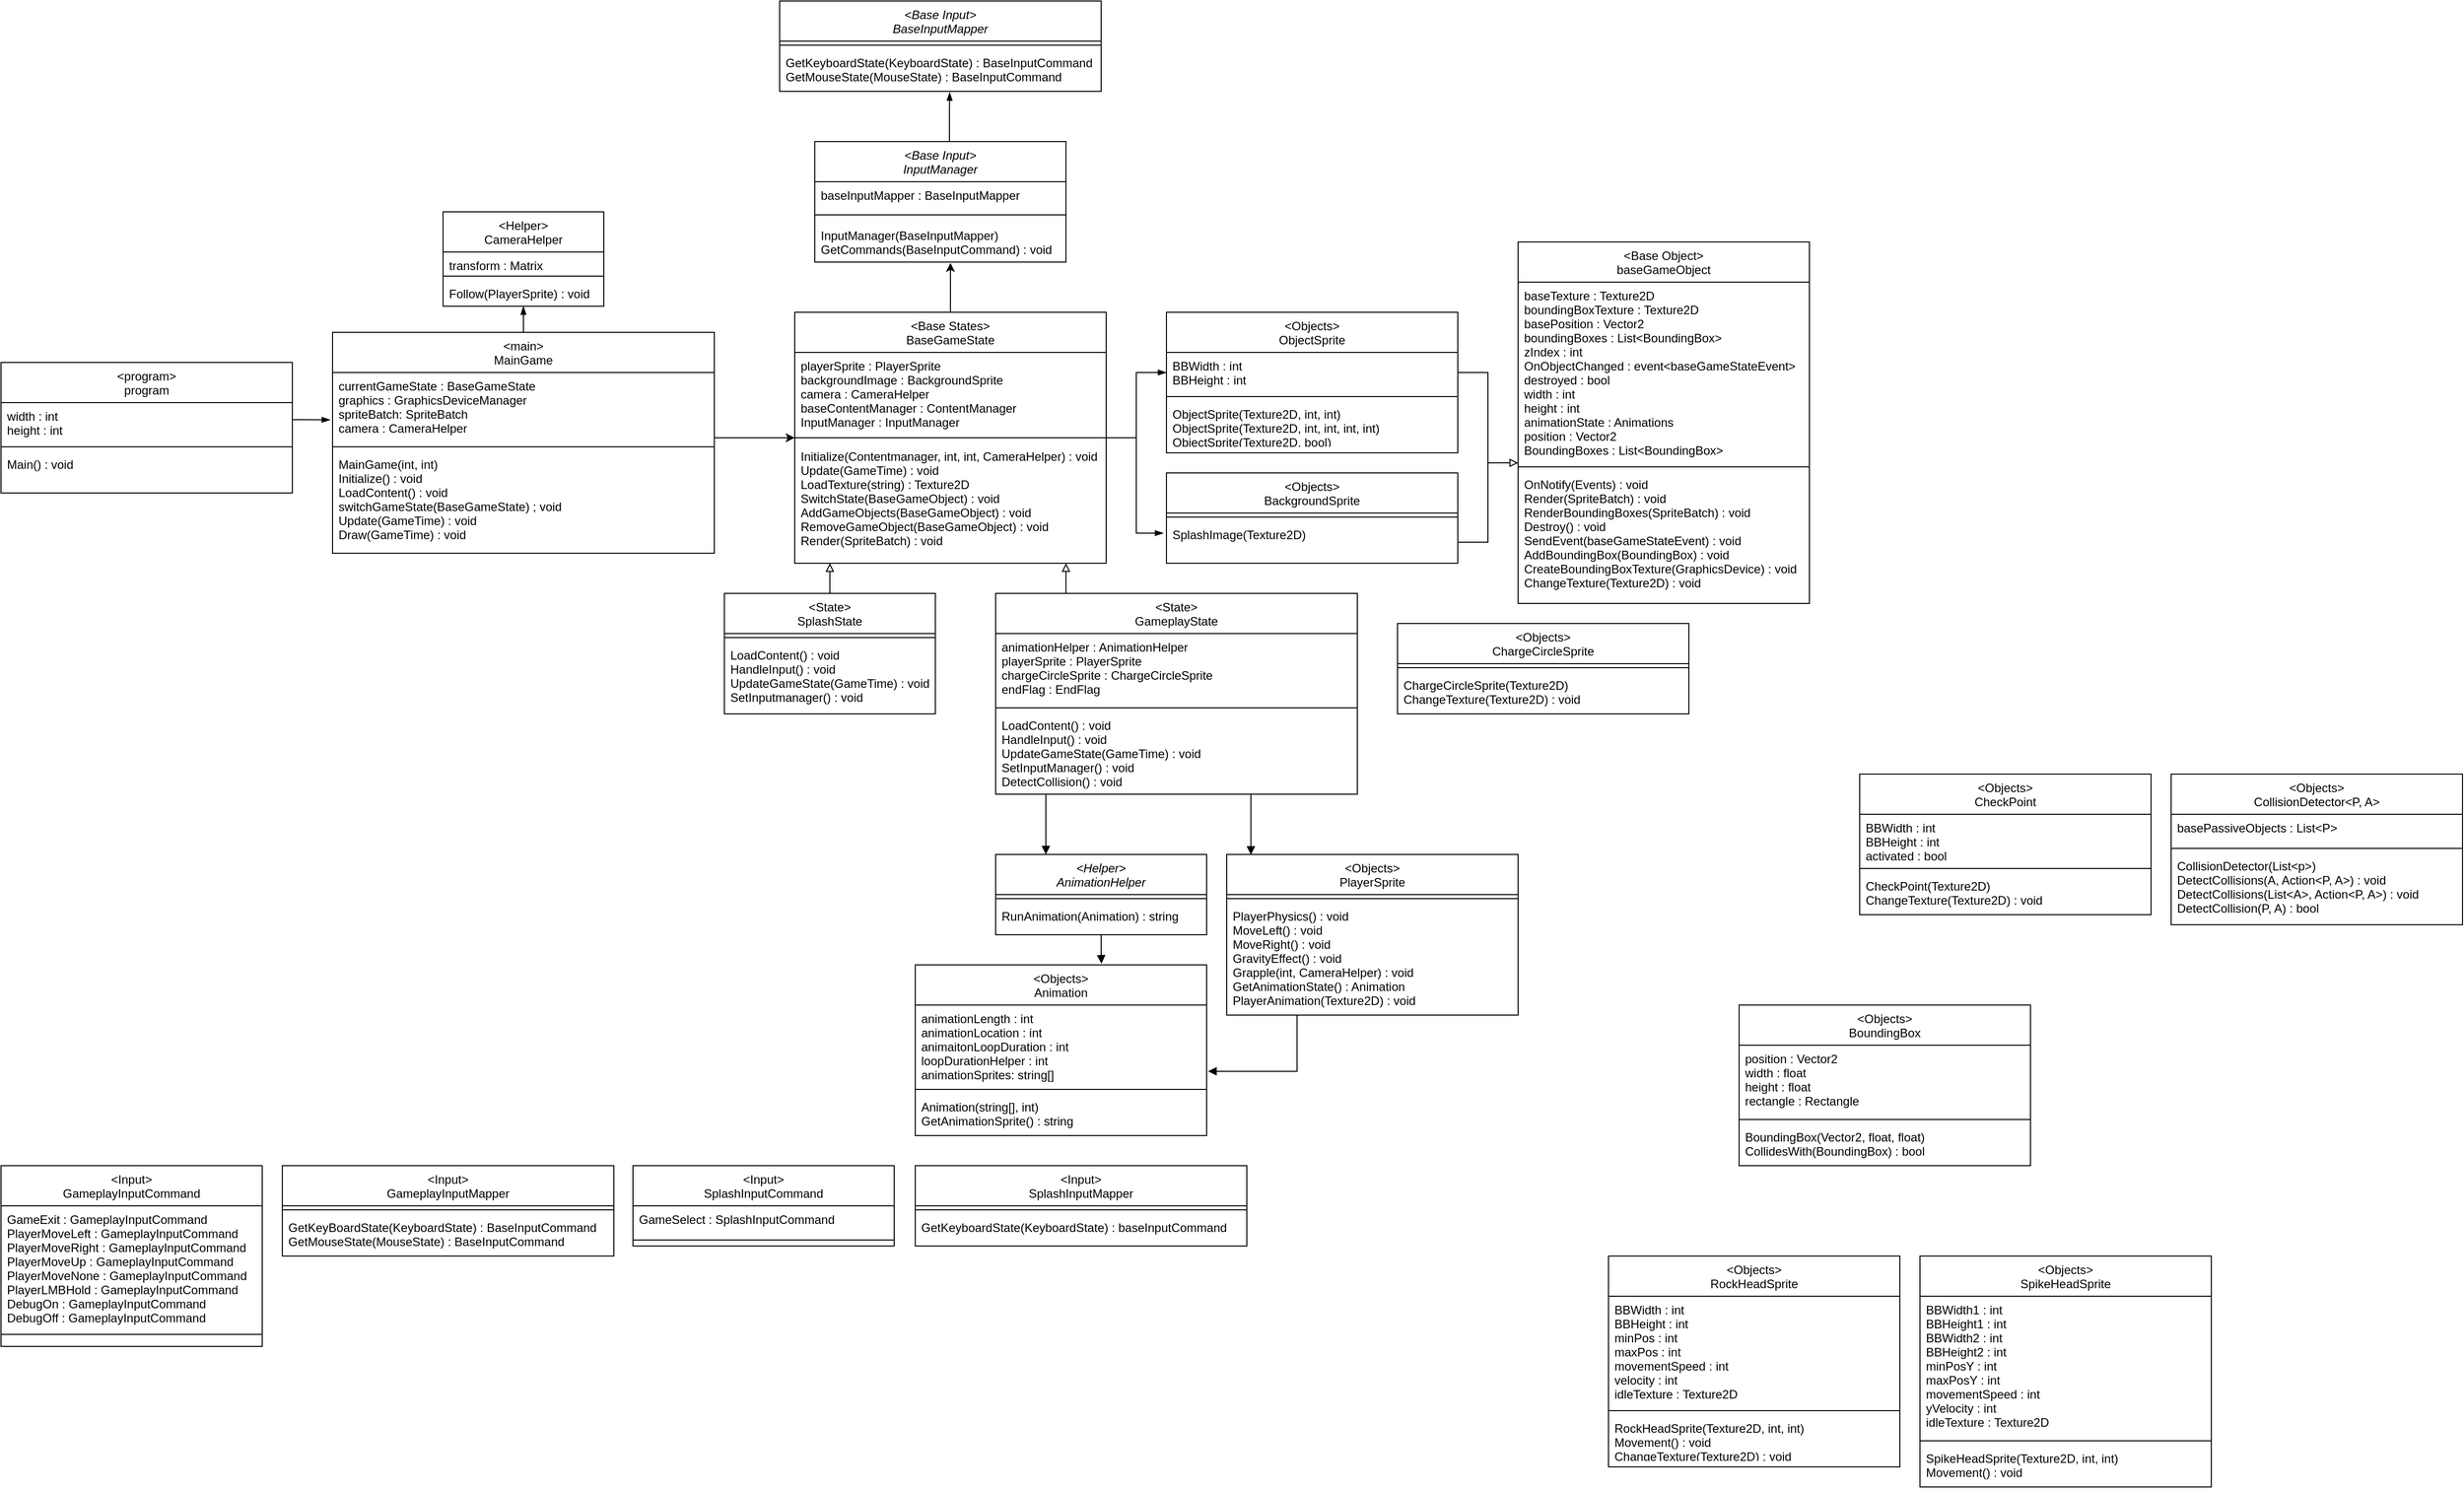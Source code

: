 <mxfile version="14.5.1" type="device"><diagram id="C5RBs43oDa-KdzZeNtuy" name="Page-1"><mxGraphModel dx="677" dy="-806" grid="1" gridSize="10" guides="1" tooltips="1" connect="1" arrows="1" fold="1" page="1" pageScale="1" pageWidth="827" pageHeight="1169" math="0" shadow="0"><root><mxCell id="WIyWlLk6GJQsqaUBKTNV-0"/><mxCell id="WIyWlLk6GJQsqaUBKTNV-1" parent="WIyWlLk6GJQsqaUBKTNV-0"/><mxCell id="JgS4FXHaEcFhiL_z27jt-14" style="edgeStyle=orthogonalEdgeStyle;rounded=0;orthogonalLoop=1;jettySize=auto;html=1;entryX=0.639;entryY=-0.007;entryDx=0;entryDy=0;entryPerimeter=0;endArrow=block;endFill=1;" edge="1" parent="WIyWlLk6GJQsqaUBKTNV-1" source="zkfFHV4jXpPFQw0GAbJ--0" target="UKJyOUW8SB3QgtQddZ1m-62"><mxGeometry relative="1" as="geometry"/></mxCell><mxCell id="zkfFHV4jXpPFQw0GAbJ--0" value="&lt;Helper&gt;&#10;AnimationHelper" style="swimlane;fontStyle=2;align=center;verticalAlign=top;childLayout=stackLayout;horizontal=1;startSize=40;horizontalStack=0;resizeParent=1;resizeLast=0;collapsible=1;marginBottom=0;rounded=0;shadow=0;strokeWidth=1;" parent="WIyWlLk6GJQsqaUBKTNV-1" vertex="1"><mxGeometry x="1060" y="3020" width="210" height="80" as="geometry"><mxRectangle x="230" y="140" width="160" height="26" as="alternateBounds"/></mxGeometry></mxCell><mxCell id="zkfFHV4jXpPFQw0GAbJ--4" value="" style="line;html=1;strokeWidth=1;align=left;verticalAlign=middle;spacingTop=-1;spacingLeft=3;spacingRight=3;rotatable=0;labelPosition=right;points=[];portConstraint=eastwest;" parent="zkfFHV4jXpPFQw0GAbJ--0" vertex="1"><mxGeometry y="40" width="210" height="8" as="geometry"/></mxCell><mxCell id="zkfFHV4jXpPFQw0GAbJ--5" value="RunAnimation(Animation) : string" style="text;align=left;verticalAlign=top;spacingLeft=4;spacingRight=4;overflow=hidden;rotatable=0;points=[[0,0.5],[1,0.5]];portConstraint=eastwest;" parent="zkfFHV4jXpPFQw0GAbJ--0" vertex="1"><mxGeometry y="48" width="210" height="26" as="geometry"/></mxCell><mxCell id="zkfFHV4jXpPFQw0GAbJ--17" value="&lt;Helper&gt;&#10;CameraHelper" style="swimlane;fontStyle=0;align=center;verticalAlign=top;childLayout=stackLayout;horizontal=1;startSize=40;horizontalStack=0;resizeParent=1;resizeLast=0;collapsible=1;marginBottom=0;rounded=0;shadow=0;strokeWidth=1;" parent="WIyWlLk6GJQsqaUBKTNV-1" vertex="1"><mxGeometry x="510" y="2380" width="160" height="94" as="geometry"><mxRectangle x="550" y="140" width="160" height="26" as="alternateBounds"/></mxGeometry></mxCell><mxCell id="zkfFHV4jXpPFQw0GAbJ--18" value="transform : Matrix" style="text;align=left;verticalAlign=top;spacingLeft=4;spacingRight=4;overflow=hidden;rotatable=0;points=[[0,0.5],[1,0.5]];portConstraint=eastwest;" parent="zkfFHV4jXpPFQw0GAbJ--17" vertex="1"><mxGeometry y="40" width="160" height="20" as="geometry"/></mxCell><mxCell id="zkfFHV4jXpPFQw0GAbJ--23" value="" style="line;html=1;strokeWidth=1;align=left;verticalAlign=middle;spacingTop=-1;spacingLeft=3;spacingRight=3;rotatable=0;labelPosition=right;points=[];portConstraint=eastwest;" parent="zkfFHV4jXpPFQw0GAbJ--17" vertex="1"><mxGeometry y="60" width="160" height="8" as="geometry"/></mxCell><mxCell id="zkfFHV4jXpPFQw0GAbJ--24" value="Follow(PlayerSprite) : void" style="text;align=left;verticalAlign=top;spacingLeft=4;spacingRight=4;overflow=hidden;rotatable=0;points=[[0,0.5],[1,0.5]];portConstraint=eastwest;" parent="zkfFHV4jXpPFQw0GAbJ--17" vertex="1"><mxGeometry y="68" width="160" height="26" as="geometry"/></mxCell><mxCell id="UKJyOUW8SB3QgtQddZ1m-17" value="&lt;Base Input&gt;&#10;BaseInputMapper" style="swimlane;fontStyle=2;align=center;verticalAlign=top;childLayout=stackLayout;horizontal=1;startSize=40;horizontalStack=0;resizeParent=1;resizeLast=0;collapsible=1;marginBottom=0;rounded=0;shadow=0;strokeWidth=1;" parent="WIyWlLk6GJQsqaUBKTNV-1" vertex="1"><mxGeometry x="845" y="2170" width="320" height="90" as="geometry"><mxRectangle x="230" y="140" width="160" height="26" as="alternateBounds"/></mxGeometry></mxCell><mxCell id="UKJyOUW8SB3QgtQddZ1m-18" value="" style="line;html=1;strokeWidth=1;align=left;verticalAlign=middle;spacingTop=-1;spacingLeft=3;spacingRight=3;rotatable=0;labelPosition=right;points=[];portConstraint=eastwest;" parent="UKJyOUW8SB3QgtQddZ1m-17" vertex="1"><mxGeometry y="40" width="320" height="8" as="geometry"/></mxCell><mxCell id="UKJyOUW8SB3QgtQddZ1m-19" value="GetKeyboardState(KeyboardState) : BaseInputCommand&#10;GetMouseState(MouseState) : BaseInputCommand" style="text;align=left;verticalAlign=top;spacingLeft=4;spacingRight=4;overflow=hidden;rotatable=0;points=[[0,0.5],[1,0.5]];portConstraint=eastwest;" parent="UKJyOUW8SB3QgtQddZ1m-17" vertex="1"><mxGeometry y="48" width="320" height="42" as="geometry"/></mxCell><mxCell id="UKJyOUW8SB3QgtQddZ1m-136" style="edgeStyle=orthogonalEdgeStyle;rounded=0;orthogonalLoop=1;jettySize=auto;html=1;entryX=0.529;entryY=1.02;entryDx=0;entryDy=0;entryPerimeter=0;endArrow=blockThin;endFill=1;" parent="WIyWlLk6GJQsqaUBKTNV-1" source="UKJyOUW8SB3QgtQddZ1m-20" target="UKJyOUW8SB3QgtQddZ1m-19" edge="1"><mxGeometry relative="1" as="geometry"><Array as="points"><mxPoint x="1014" y="2280"/><mxPoint x="1014" y="2280"/></Array></mxGeometry></mxCell><mxCell id="UKJyOUW8SB3QgtQddZ1m-20" value="&lt;Base Input&gt;&#10;InputManager" style="swimlane;fontStyle=2;align=center;verticalAlign=top;childLayout=stackLayout;horizontal=1;startSize=40;horizontalStack=0;resizeParent=1;resizeLast=0;collapsible=1;marginBottom=0;rounded=0;shadow=0;strokeWidth=1;" parent="WIyWlLk6GJQsqaUBKTNV-1" vertex="1"><mxGeometry x="880" y="2310" width="250" height="120" as="geometry"><mxRectangle x="230" y="140" width="160" height="26" as="alternateBounds"/></mxGeometry></mxCell><mxCell id="UKJyOUW8SB3QgtQddZ1m-23" value="baseInputMapper : BaseInputMapper" style="text;align=left;verticalAlign=top;spacingLeft=4;spacingRight=4;overflow=hidden;rotatable=0;points=[[0,0.5],[1,0.5]];portConstraint=eastwest;" parent="UKJyOUW8SB3QgtQddZ1m-20" vertex="1"><mxGeometry y="40" width="250" height="26" as="geometry"/></mxCell><mxCell id="UKJyOUW8SB3QgtQddZ1m-21" value="" style="line;html=1;strokeWidth=1;align=left;verticalAlign=middle;spacingTop=-1;spacingLeft=3;spacingRight=3;rotatable=0;labelPosition=right;points=[];portConstraint=eastwest;" parent="UKJyOUW8SB3QgtQddZ1m-20" vertex="1"><mxGeometry y="66" width="250" height="14" as="geometry"/></mxCell><mxCell id="UKJyOUW8SB3QgtQddZ1m-22" value="InputManager(BaseInputMapper)&#10;GetCommands(BaseInputCommand) : void" style="text;align=left;verticalAlign=top;spacingLeft=4;spacingRight=4;overflow=hidden;rotatable=0;points=[[0,0.5],[1,0.5]];portConstraint=eastwest;" parent="UKJyOUW8SB3QgtQddZ1m-20" vertex="1"><mxGeometry y="80" width="250" height="40" as="geometry"/></mxCell><mxCell id="UKJyOUW8SB3QgtQddZ1m-25" value="&lt;Input&gt;&#10;GameplayInputCommand" style="swimlane;fontStyle=0;align=center;verticalAlign=top;childLayout=stackLayout;horizontal=1;startSize=40;horizontalStack=0;resizeParent=1;resizeLast=0;collapsible=1;marginBottom=0;rounded=0;shadow=0;strokeWidth=1;" parent="WIyWlLk6GJQsqaUBKTNV-1" vertex="1"><mxGeometry x="70" y="3330" width="260" height="180" as="geometry"><mxRectangle x="550" y="140" width="160" height="26" as="alternateBounds"/></mxGeometry></mxCell><mxCell id="UKJyOUW8SB3QgtQddZ1m-26" value="GameExit : GameplayInputCommand&#10;PlayerMoveLeft : GameplayInputCommand&#10;PlayerMoveRight : GameplayInputCommand&#10;PlayerMoveUp : GameplayInputCommand&#10;PlayerMoveNone : GameplayInputCommand&#10;PlayerLMBHold : GameplayInputCommand&#10;DebugOn : GameplayInputCommand&#10;DebugOff : GameplayInputCommand" style="text;align=left;verticalAlign=top;spacingLeft=4;spacingRight=4;overflow=hidden;rotatable=0;points=[[0,0.5],[1,0.5]];portConstraint=eastwest;" parent="UKJyOUW8SB3QgtQddZ1m-25" vertex="1"><mxGeometry y="40" width="260" height="124" as="geometry"/></mxCell><mxCell id="UKJyOUW8SB3QgtQddZ1m-27" value="" style="line;html=1;strokeWidth=1;align=left;verticalAlign=middle;spacingTop=-1;spacingLeft=3;spacingRight=3;rotatable=0;labelPosition=right;points=[];portConstraint=eastwest;" parent="UKJyOUW8SB3QgtQddZ1m-25" vertex="1"><mxGeometry y="164" width="260" height="8" as="geometry"/></mxCell><mxCell id="UKJyOUW8SB3QgtQddZ1m-29" value="&lt;Input&gt;&#10;GameplayInputMapper" style="swimlane;fontStyle=0;align=center;verticalAlign=top;childLayout=stackLayout;horizontal=1;startSize=40;horizontalStack=0;resizeParent=1;resizeLast=0;collapsible=1;marginBottom=0;rounded=0;shadow=0;strokeWidth=1;" parent="WIyWlLk6GJQsqaUBKTNV-1" vertex="1"><mxGeometry x="350" y="3330" width="330" height="90" as="geometry"><mxRectangle x="550" y="140" width="160" height="26" as="alternateBounds"/></mxGeometry></mxCell><mxCell id="UKJyOUW8SB3QgtQddZ1m-31" value="" style="line;html=1;strokeWidth=1;align=left;verticalAlign=middle;spacingTop=-1;spacingLeft=3;spacingRight=3;rotatable=0;labelPosition=right;points=[];portConstraint=eastwest;" parent="UKJyOUW8SB3QgtQddZ1m-29" vertex="1"><mxGeometry y="40" width="330" height="8" as="geometry"/></mxCell><mxCell id="UKJyOUW8SB3QgtQddZ1m-32" value="GetKeyBoardState(KeyboardState) : BaseInputCommand&#10;GetMouseState(MouseState) : BaseInputCommand" style="text;align=left;verticalAlign=top;spacingLeft=4;spacingRight=4;overflow=hidden;rotatable=0;points=[[0,0.5],[1,0.5]];portConstraint=eastwest;" parent="UKJyOUW8SB3QgtQddZ1m-29" vertex="1"><mxGeometry y="48" width="330" height="42" as="geometry"/></mxCell><mxCell id="UKJyOUW8SB3QgtQddZ1m-37" value="&lt;Input&gt;&#10;SplashInputCommand" style="swimlane;fontStyle=0;align=center;verticalAlign=top;childLayout=stackLayout;horizontal=1;startSize=40;horizontalStack=0;resizeParent=1;resizeLast=0;collapsible=1;marginBottom=0;rounded=0;shadow=0;strokeWidth=1;" parent="WIyWlLk6GJQsqaUBKTNV-1" vertex="1"><mxGeometry x="699" y="3330" width="260" height="80" as="geometry"><mxRectangle x="550" y="140" width="160" height="26" as="alternateBounds"/></mxGeometry></mxCell><mxCell id="UKJyOUW8SB3QgtQddZ1m-38" value="GameSelect : SplashInputCommand" style="text;align=left;verticalAlign=top;spacingLeft=4;spacingRight=4;overflow=hidden;rotatable=0;points=[[0,0.5],[1,0.5]];portConstraint=eastwest;" parent="UKJyOUW8SB3QgtQddZ1m-37" vertex="1"><mxGeometry y="40" width="260" height="30" as="geometry"/></mxCell><mxCell id="UKJyOUW8SB3QgtQddZ1m-39" value="" style="line;html=1;strokeWidth=1;align=left;verticalAlign=middle;spacingTop=-1;spacingLeft=3;spacingRight=3;rotatable=0;labelPosition=right;points=[];portConstraint=eastwest;" parent="UKJyOUW8SB3QgtQddZ1m-37" vertex="1"><mxGeometry y="70" width="260" height="8" as="geometry"/></mxCell><mxCell id="UKJyOUW8SB3QgtQddZ1m-40" value="&lt;Input&gt;&#10;SplashInputMapper" style="swimlane;fontStyle=0;align=center;verticalAlign=top;childLayout=stackLayout;horizontal=1;startSize=40;horizontalStack=0;resizeParent=1;resizeLast=0;collapsible=1;marginBottom=0;rounded=0;shadow=0;strokeWidth=1;" parent="WIyWlLk6GJQsqaUBKTNV-1" vertex="1"><mxGeometry x="980" y="3330" width="330" height="80" as="geometry"><mxRectangle x="550" y="140" width="160" height="26" as="alternateBounds"/></mxGeometry></mxCell><mxCell id="UKJyOUW8SB3QgtQddZ1m-41" value="" style="line;html=1;strokeWidth=1;align=left;verticalAlign=middle;spacingTop=-1;spacingLeft=3;spacingRight=3;rotatable=0;labelPosition=right;points=[];portConstraint=eastwest;" parent="UKJyOUW8SB3QgtQddZ1m-40" vertex="1"><mxGeometry y="40" width="330" height="8" as="geometry"/></mxCell><mxCell id="UKJyOUW8SB3QgtQddZ1m-42" value="GetKeyboardState(KeyboardState) : baseInputCommand" style="text;align=left;verticalAlign=top;spacingLeft=4;spacingRight=4;overflow=hidden;rotatable=0;points=[[0,0.5],[1,0.5]];portConstraint=eastwest;" parent="UKJyOUW8SB3QgtQddZ1m-40" vertex="1"><mxGeometry y="48" width="330" height="32" as="geometry"/></mxCell><mxCell id="UKJyOUW8SB3QgtQddZ1m-131" style="edgeStyle=orthogonalEdgeStyle;rounded=0;orthogonalLoop=1;jettySize=auto;html=1;entryX=0;entryY=0.5;entryDx=0;entryDy=0;endArrow=blockThin;endFill=1;" parent="WIyWlLk6GJQsqaUBKTNV-1" source="UKJyOUW8SB3QgtQddZ1m-43" target="UKJyOUW8SB3QgtQddZ1m-87" edge="1"><mxGeometry relative="1" as="geometry"/></mxCell><mxCell id="UKJyOUW8SB3QgtQddZ1m-133" style="edgeStyle=orthogonalEdgeStyle;rounded=0;orthogonalLoop=1;jettySize=auto;html=1;endArrow=blockThin;endFill=1;" parent="WIyWlLk6GJQsqaUBKTNV-1" source="UKJyOUW8SB3QgtQddZ1m-43" edge="1"><mxGeometry relative="1" as="geometry"><mxPoint x="1227" y="2700" as="targetPoint"/><Array as="points"><mxPoint x="1200" y="2605"/><mxPoint x="1200" y="2700"/><mxPoint x="1227" y="2700"/></Array></mxGeometry></mxCell><mxCell id="JgS4FXHaEcFhiL_z27jt-5" style="edgeStyle=orthogonalEdgeStyle;rounded=0;orthogonalLoop=1;jettySize=auto;html=1;entryX=0.54;entryY=1.021;entryDx=0;entryDy=0;entryPerimeter=0;" edge="1" parent="WIyWlLk6GJQsqaUBKTNV-1" source="UKJyOUW8SB3QgtQddZ1m-43" target="UKJyOUW8SB3QgtQddZ1m-22"><mxGeometry relative="1" as="geometry"/></mxCell><mxCell id="UKJyOUW8SB3QgtQddZ1m-43" value="&lt;Base States&gt;&#10;BaseGameState" style="swimlane;fontStyle=0;align=center;verticalAlign=top;childLayout=stackLayout;horizontal=1;startSize=40;horizontalStack=0;resizeParent=1;resizeLast=0;collapsible=1;marginBottom=0;rounded=0;shadow=0;strokeWidth=1;" parent="WIyWlLk6GJQsqaUBKTNV-1" vertex="1"><mxGeometry x="860" y="2480" width="310" height="250" as="geometry"><mxRectangle x="550" y="140" width="160" height="26" as="alternateBounds"/></mxGeometry></mxCell><mxCell id="UKJyOUW8SB3QgtQddZ1m-44" value="playerSprite : PlayerSprite&#10;backgroundImage : BackgroundSprite&#10;camera : CameraHelper&#10;baseContentManager : ContentManager&#10;InputManager : InputManager&#10;&#10;" style="text;align=left;verticalAlign=top;spacingLeft=4;spacingRight=4;overflow=hidden;rotatable=0;points=[[0,0.5],[1,0.5]];portConstraint=eastwest;" parent="UKJyOUW8SB3QgtQddZ1m-43" vertex="1"><mxGeometry y="40" width="310" height="80" as="geometry"/></mxCell><mxCell id="UKJyOUW8SB3QgtQddZ1m-45" value="" style="line;html=1;strokeWidth=1;align=left;verticalAlign=middle;spacingTop=-1;spacingLeft=3;spacingRight=3;rotatable=0;labelPosition=right;points=[];portConstraint=eastwest;" parent="UKJyOUW8SB3QgtQddZ1m-43" vertex="1"><mxGeometry y="120" width="310" height="10" as="geometry"/></mxCell><mxCell id="UKJyOUW8SB3QgtQddZ1m-46" value="Initialize(Contentmanager, int, int, CameraHelper) : void&#10;Update(GameTime) : void&#10;LoadTexture(string) : Texture2D&#10;SwitchState(BaseGameObject) : void&#10;AddGameObjects(BaseGameObject) : void&#10;RemoveGameObject(BaseGameObject) : void&#10;Render(SpriteBatch) : void" style="text;align=left;verticalAlign=top;spacingLeft=4;spacingRight=4;overflow=hidden;rotatable=0;points=[[0,0.5],[1,0.5]];portConstraint=eastwest;" parent="UKJyOUW8SB3QgtQddZ1m-43" vertex="1"><mxGeometry y="130" width="310" height="120" as="geometry"/></mxCell><mxCell id="UKJyOUW8SB3QgtQddZ1m-122" style="edgeStyle=orthogonalEdgeStyle;rounded=0;orthogonalLoop=1;jettySize=auto;html=1;entryX=0.113;entryY=1;entryDx=0;entryDy=0;entryPerimeter=0;endArrow=block;endFill=0;exitX=0.5;exitY=0;exitDx=0;exitDy=0;" parent="WIyWlLk6GJQsqaUBKTNV-1" target="UKJyOUW8SB3QgtQddZ1m-46" edge="1" source="UKJyOUW8SB3QgtQddZ1m-50"><mxGeometry relative="1" as="geometry"><mxPoint x="895.03" y="3030" as="sourcePoint"/></mxGeometry></mxCell><mxCell id="UKJyOUW8SB3QgtQddZ1m-50" value="&lt;State&gt;&#10;SplashState" style="swimlane;fontStyle=0;align=center;verticalAlign=top;childLayout=stackLayout;horizontal=1;startSize=40;horizontalStack=0;resizeParent=1;resizeLast=0;collapsible=1;marginBottom=0;rounded=0;shadow=0;strokeWidth=1;" parent="WIyWlLk6GJQsqaUBKTNV-1" vertex="1"><mxGeometry x="790" y="2760" width="210" height="120" as="geometry"><mxRectangle x="550" y="140" width="160" height="26" as="alternateBounds"/></mxGeometry></mxCell><mxCell id="UKJyOUW8SB3QgtQddZ1m-52" value="" style="line;html=1;strokeWidth=1;align=left;verticalAlign=middle;spacingTop=-1;spacingLeft=3;spacingRight=3;rotatable=0;labelPosition=right;points=[];portConstraint=eastwest;" parent="UKJyOUW8SB3QgtQddZ1m-50" vertex="1"><mxGeometry y="40" width="210" height="8" as="geometry"/></mxCell><mxCell id="UKJyOUW8SB3QgtQddZ1m-53" value="LoadContent() : void&#10;HandleInput() : void&#10;UpdateGameState(GameTime) : void&#10;SetInputmanager() : void" style="text;align=left;verticalAlign=top;spacingLeft=4;spacingRight=4;overflow=hidden;rotatable=0;points=[[0,0.5],[1,0.5]];portConstraint=eastwest;" parent="UKJyOUW8SB3QgtQddZ1m-50" vertex="1"><mxGeometry y="48" width="210" height="72" as="geometry"/></mxCell><mxCell id="UKJyOUW8SB3QgtQddZ1m-123" style="edgeStyle=orthogonalEdgeStyle;rounded=0;orthogonalLoop=1;jettySize=auto;html=1;endArrow=block;endFill=0;" parent="WIyWlLk6GJQsqaUBKTNV-1" source="UKJyOUW8SB3QgtQddZ1m-54" edge="1"><mxGeometry relative="1" as="geometry"><mxPoint x="1130" y="2730" as="targetPoint"/><Array as="points"><mxPoint x="1130" y="2730"/></Array></mxGeometry></mxCell><mxCell id="UKJyOUW8SB3QgtQddZ1m-54" value="&lt;State&gt;&#10;GameplayState" style="swimlane;fontStyle=0;align=center;verticalAlign=top;childLayout=stackLayout;horizontal=1;startSize=40;horizontalStack=0;resizeParent=1;resizeLast=0;collapsible=1;marginBottom=0;rounded=0;shadow=0;strokeWidth=1;" parent="WIyWlLk6GJQsqaUBKTNV-1" vertex="1"><mxGeometry x="1060" y="2760" width="360" height="200" as="geometry"><mxRectangle x="550" y="140" width="160" height="26" as="alternateBounds"/></mxGeometry></mxCell><mxCell id="UKJyOUW8SB3QgtQddZ1m-55" value="animationHelper : AnimationHelper&#10;playerSprite : PlayerSprite&#10;chargeCircleSprite : ChargeCircleSprite&#10;endFlag : EndFlag&#10;" style="text;align=left;verticalAlign=top;spacingLeft=4;spacingRight=4;overflow=hidden;rotatable=0;points=[[0,0.5],[1,0.5]];portConstraint=eastwest;" parent="UKJyOUW8SB3QgtQddZ1m-54" vertex="1"><mxGeometry y="40" width="360" height="70" as="geometry"/></mxCell><mxCell id="UKJyOUW8SB3QgtQddZ1m-56" value="" style="line;html=1;strokeWidth=1;align=left;verticalAlign=middle;spacingTop=-1;spacingLeft=3;spacingRight=3;rotatable=0;labelPosition=right;points=[];portConstraint=eastwest;" parent="UKJyOUW8SB3QgtQddZ1m-54" vertex="1"><mxGeometry y="110" width="360" height="8" as="geometry"/></mxCell><mxCell id="UKJyOUW8SB3QgtQddZ1m-57" value="LoadContent() : void&#10;HandleInput() : void&#10;UpdateGameState(GameTime) : void&#10;SetInputManager() : void&#10;DetectCollision() : void&#10;&#10;" style="text;align=left;verticalAlign=top;spacingLeft=4;spacingRight=4;overflow=hidden;rotatable=0;points=[[0,0.5],[1,0.5]];portConstraint=eastwest;" parent="UKJyOUW8SB3QgtQddZ1m-54" vertex="1"><mxGeometry y="118" width="360" height="82" as="geometry"/></mxCell><mxCell id="UKJyOUW8SB3QgtQddZ1m-58" value="&lt;Base Object&gt;&#10;baseGameObject" style="swimlane;fontStyle=0;align=center;verticalAlign=top;childLayout=stackLayout;horizontal=1;startSize=40;horizontalStack=0;resizeParent=1;resizeLast=0;collapsible=1;marginBottom=0;rounded=0;shadow=0;strokeWidth=1;" parent="WIyWlLk6GJQsqaUBKTNV-1" vertex="1"><mxGeometry x="1580" y="2410" width="290" height="360" as="geometry"><mxRectangle x="550" y="140" width="160" height="26" as="alternateBounds"/></mxGeometry></mxCell><mxCell id="UKJyOUW8SB3QgtQddZ1m-59" value="baseTexture : Texture2D&#10;boundingBoxTexture : Texture2D&#10;basePosition : Vector2&#10;boundingBoxes : List&lt;BoundingBox&gt;&#10;zIndex : int&#10;OnObjectChanged : event&lt;baseGameStateEvent&gt;&#10;destroyed : bool&#10;width : int&#10;height : int&#10;animationState : Animations&#10;position : Vector2&#10;BoundingBoxes : List&lt;BoundingBox&gt;&#10;" style="text;align=left;verticalAlign=top;spacingLeft=4;spacingRight=4;overflow=hidden;rotatable=0;points=[[0,0.5],[1,0.5]];portConstraint=eastwest;" parent="UKJyOUW8SB3QgtQddZ1m-58" vertex="1"><mxGeometry y="40" width="290" height="180" as="geometry"/></mxCell><mxCell id="UKJyOUW8SB3QgtQddZ1m-60" value="" style="line;html=1;strokeWidth=1;align=left;verticalAlign=middle;spacingTop=-1;spacingLeft=3;spacingRight=3;rotatable=0;labelPosition=right;points=[];portConstraint=eastwest;" parent="UKJyOUW8SB3QgtQddZ1m-58" vertex="1"><mxGeometry y="220" width="290" height="8" as="geometry"/></mxCell><mxCell id="UKJyOUW8SB3QgtQddZ1m-61" value="OnNotify(Events) : void&#10;Render(SpriteBatch) : void&#10;RenderBoundingBoxes(SpriteBatch) : void&#10;Destroy() : void&#10;SendEvent(baseGameStateEvent) : void&#10;AddBoundingBox(BoundingBox) : void&#10;CreateBoundingBoxTexture(GraphicsDevice) : void&#10;ChangeTexture(Texture2D) : void" style="text;align=left;verticalAlign=top;spacingLeft=4;spacingRight=4;overflow=hidden;rotatable=0;points=[[0,0.5],[1,0.5]];portConstraint=eastwest;" parent="UKJyOUW8SB3QgtQddZ1m-58" vertex="1"><mxGeometry y="228" width="290" height="132" as="geometry"/></mxCell><mxCell id="UKJyOUW8SB3QgtQddZ1m-62" value="&lt;Objects&gt;&#10;Animation" style="swimlane;fontStyle=0;align=center;verticalAlign=top;childLayout=stackLayout;horizontal=1;startSize=40;horizontalStack=0;resizeParent=1;resizeLast=0;collapsible=1;marginBottom=0;rounded=0;shadow=0;strokeWidth=1;" parent="WIyWlLk6GJQsqaUBKTNV-1" vertex="1"><mxGeometry x="980" y="3130" width="290" height="170" as="geometry"><mxRectangle x="550" y="140" width="160" height="26" as="alternateBounds"/></mxGeometry></mxCell><mxCell id="UKJyOUW8SB3QgtQddZ1m-63" value="animationLength : int&#10;animationLocation : int&#10;animaitonLoopDuration : int&#10;loopDurationHelper : int&#10;animationSprites: string[]" style="text;align=left;verticalAlign=top;spacingLeft=4;spacingRight=4;overflow=hidden;rotatable=0;points=[[0,0.5],[1,0.5]];portConstraint=eastwest;" parent="UKJyOUW8SB3QgtQddZ1m-62" vertex="1"><mxGeometry y="40" width="290" height="80" as="geometry"/></mxCell><mxCell id="UKJyOUW8SB3QgtQddZ1m-64" value="" style="line;html=1;strokeWidth=1;align=left;verticalAlign=middle;spacingTop=-1;spacingLeft=3;spacingRight=3;rotatable=0;labelPosition=right;points=[];portConstraint=eastwest;" parent="UKJyOUW8SB3QgtQddZ1m-62" vertex="1"><mxGeometry y="120" width="290" height="8" as="geometry"/></mxCell><mxCell id="UKJyOUW8SB3QgtQddZ1m-65" value="Animation(string[], int)&#10;GetAnimationSprite() : string" style="text;align=left;verticalAlign=top;spacingLeft=4;spacingRight=4;overflow=hidden;rotatable=0;points=[[0,0.5],[1,0.5]];portConstraint=eastwest;" parent="UKJyOUW8SB3QgtQddZ1m-62" vertex="1"><mxGeometry y="128" width="290" height="42" as="geometry"/></mxCell><mxCell id="UKJyOUW8SB3QgtQddZ1m-70" value="&lt;Objects&gt;&#10;BoundingBox" style="swimlane;fontStyle=0;align=center;verticalAlign=top;childLayout=stackLayout;horizontal=1;startSize=40;horizontalStack=0;resizeParent=1;resizeLast=0;collapsible=1;marginBottom=0;rounded=0;shadow=0;strokeWidth=1;" parent="WIyWlLk6GJQsqaUBKTNV-1" vertex="1"><mxGeometry x="1800" y="3170" width="290" height="160" as="geometry"><mxRectangle x="550" y="140" width="160" height="26" as="alternateBounds"/></mxGeometry></mxCell><mxCell id="UKJyOUW8SB3QgtQddZ1m-71" value="position : Vector2&#10;width : float&#10;height : float&#10;rectangle : Rectangle" style="text;align=left;verticalAlign=top;spacingLeft=4;spacingRight=4;overflow=hidden;rotatable=0;points=[[0,0.5],[1,0.5]];portConstraint=eastwest;" parent="UKJyOUW8SB3QgtQddZ1m-70" vertex="1"><mxGeometry y="40" width="290" height="70" as="geometry"/></mxCell><mxCell id="UKJyOUW8SB3QgtQddZ1m-72" value="" style="line;html=1;strokeWidth=1;align=left;verticalAlign=middle;spacingTop=-1;spacingLeft=3;spacingRight=3;rotatable=0;labelPosition=right;points=[];portConstraint=eastwest;" parent="UKJyOUW8SB3QgtQddZ1m-70" vertex="1"><mxGeometry y="110" width="290" height="8" as="geometry"/></mxCell><mxCell id="UKJyOUW8SB3QgtQddZ1m-73" value="BoundingBox(Vector2, float, float)&#10;CollidesWith(BoundingBox) : bool" style="text;align=left;verticalAlign=top;spacingLeft=4;spacingRight=4;overflow=hidden;rotatable=0;points=[[0,0.5],[1,0.5]];portConstraint=eastwest;" parent="UKJyOUW8SB3QgtQddZ1m-70" vertex="1"><mxGeometry y="118" width="290" height="42" as="geometry"/></mxCell><mxCell id="UKJyOUW8SB3QgtQddZ1m-78" value="&lt;Objects&gt;&#10;CheckPoint" style="swimlane;fontStyle=0;align=center;verticalAlign=top;childLayout=stackLayout;horizontal=1;startSize=40;horizontalStack=0;resizeParent=1;resizeLast=0;collapsible=1;marginBottom=0;rounded=0;shadow=0;strokeWidth=1;" parent="WIyWlLk6GJQsqaUBKTNV-1" vertex="1"><mxGeometry x="1920" y="2940" width="290" height="140" as="geometry"><mxRectangle x="550" y="140" width="160" height="26" as="alternateBounds"/></mxGeometry></mxCell><mxCell id="UKJyOUW8SB3QgtQddZ1m-79" value="BBWidth : int&#10;BBHeight : int&#10;activated : bool" style="text;align=left;verticalAlign=top;spacingLeft=4;spacingRight=4;overflow=hidden;rotatable=0;points=[[0,0.5],[1,0.5]];portConstraint=eastwest;" parent="UKJyOUW8SB3QgtQddZ1m-78" vertex="1"><mxGeometry y="40" width="290" height="50" as="geometry"/></mxCell><mxCell id="UKJyOUW8SB3QgtQddZ1m-80" value="" style="line;html=1;strokeWidth=1;align=left;verticalAlign=middle;spacingTop=-1;spacingLeft=3;spacingRight=3;rotatable=0;labelPosition=right;points=[];portConstraint=eastwest;" parent="UKJyOUW8SB3QgtQddZ1m-78" vertex="1"><mxGeometry y="90" width="290" height="8" as="geometry"/></mxCell><mxCell id="UKJyOUW8SB3QgtQddZ1m-81" value="CheckPoint(Texture2D)&#10;ChangeTexture(Texture2D) : void" style="text;align=left;verticalAlign=top;spacingLeft=4;spacingRight=4;overflow=hidden;rotatable=0;points=[[0,0.5],[1,0.5]];portConstraint=eastwest;" parent="UKJyOUW8SB3QgtQddZ1m-78" vertex="1"><mxGeometry y="98" width="290" height="42" as="geometry"/></mxCell><mxCell id="UKJyOUW8SB3QgtQddZ1m-82" value="&lt;Objects&gt;&#10;CollisionDetector&lt;P, A&gt;" style="swimlane;fontStyle=0;align=center;verticalAlign=top;childLayout=stackLayout;horizontal=1;startSize=40;horizontalStack=0;resizeParent=1;resizeLast=0;collapsible=1;marginBottom=0;rounded=0;shadow=0;strokeWidth=1;" parent="WIyWlLk6GJQsqaUBKTNV-1" vertex="1"><mxGeometry x="2230" y="2940" width="290" height="150" as="geometry"><mxRectangle x="550" y="140" width="160" height="26" as="alternateBounds"/></mxGeometry></mxCell><mxCell id="UKJyOUW8SB3QgtQddZ1m-83" value="basePassiveObjects : List&lt;P&gt;" style="text;align=left;verticalAlign=top;spacingLeft=4;spacingRight=4;overflow=hidden;rotatable=0;points=[[0,0.5],[1,0.5]];portConstraint=eastwest;" parent="UKJyOUW8SB3QgtQddZ1m-82" vertex="1"><mxGeometry y="40" width="290" height="30" as="geometry"/></mxCell><mxCell id="UKJyOUW8SB3QgtQddZ1m-84" value="" style="line;html=1;strokeWidth=1;align=left;verticalAlign=middle;spacingTop=-1;spacingLeft=3;spacingRight=3;rotatable=0;labelPosition=right;points=[];portConstraint=eastwest;" parent="UKJyOUW8SB3QgtQddZ1m-82" vertex="1"><mxGeometry y="70" width="290" height="8" as="geometry"/></mxCell><mxCell id="UKJyOUW8SB3QgtQddZ1m-85" value="CollisionDetector(List&lt;p&gt;)&#10;DetectCollisions(A, Action&lt;P, A&gt;) : void&#10;DetectCollisions(List&lt;A&gt;, Action&lt;P, A&gt;) : void&#10;DetectCollision(P, A) : bool" style="text;align=left;verticalAlign=top;spacingLeft=4;spacingRight=4;overflow=hidden;rotatable=0;points=[[0,0.5],[1,0.5]];portConstraint=eastwest;" parent="UKJyOUW8SB3QgtQddZ1m-82" vertex="1"><mxGeometry y="78" width="290" height="72" as="geometry"/></mxCell><mxCell id="UKJyOUW8SB3QgtQddZ1m-86" value="&lt;Objects&gt;&#10;ObjectSprite" style="swimlane;fontStyle=0;align=center;verticalAlign=top;childLayout=stackLayout;horizontal=1;startSize=40;horizontalStack=0;resizeParent=1;resizeLast=0;collapsible=1;marginBottom=0;rounded=0;shadow=0;strokeWidth=1;" parent="WIyWlLk6GJQsqaUBKTNV-1" vertex="1"><mxGeometry x="1230" y="2480" width="290" height="140" as="geometry"><mxRectangle x="550" y="140" width="160" height="26" as="alternateBounds"/></mxGeometry></mxCell><mxCell id="UKJyOUW8SB3QgtQddZ1m-87" value="BBWidth : int&#10;BBHeight : int" style="text;align=left;verticalAlign=top;spacingLeft=4;spacingRight=4;overflow=hidden;rotatable=0;points=[[0,0.5],[1,0.5]];portConstraint=eastwest;" parent="UKJyOUW8SB3QgtQddZ1m-86" vertex="1"><mxGeometry y="40" width="290" height="40" as="geometry"/></mxCell><mxCell id="UKJyOUW8SB3QgtQddZ1m-88" value="" style="line;html=1;strokeWidth=1;align=left;verticalAlign=middle;spacingTop=-1;spacingLeft=3;spacingRight=3;rotatable=0;labelPosition=right;points=[];portConstraint=eastwest;" parent="UKJyOUW8SB3QgtQddZ1m-86" vertex="1"><mxGeometry y="80" width="290" height="8" as="geometry"/></mxCell><mxCell id="UKJyOUW8SB3QgtQddZ1m-89" value="ObjectSprite(Texture2D, int, int)&#10;ObjectSprite(Texture2D, int, int, int, int)&#10;ObjectSprite(Texture2D, bool)" style="text;align=left;verticalAlign=top;spacingLeft=4;spacingRight=4;overflow=hidden;rotatable=0;points=[[0,0.5],[1,0.5]];portConstraint=eastwest;" parent="UKJyOUW8SB3QgtQddZ1m-86" vertex="1"><mxGeometry y="88" width="290" height="42" as="geometry"/></mxCell><mxCell id="UKJyOUW8SB3QgtQddZ1m-91" value="&lt;Objects&gt;&#10;PlayerSprite" style="swimlane;fontStyle=0;align=center;verticalAlign=top;childLayout=stackLayout;horizontal=1;startSize=40;horizontalStack=0;resizeParent=1;resizeLast=0;collapsible=1;marginBottom=0;rounded=0;shadow=0;strokeWidth=1;" parent="WIyWlLk6GJQsqaUBKTNV-1" vertex="1"><mxGeometry x="1290" y="3020" width="290" height="160" as="geometry"><mxRectangle x="550" y="140" width="160" height="26" as="alternateBounds"/></mxGeometry></mxCell><mxCell id="UKJyOUW8SB3QgtQddZ1m-93" value="" style="line;html=1;strokeWidth=1;align=left;verticalAlign=middle;spacingTop=-1;spacingLeft=3;spacingRight=3;rotatable=0;labelPosition=right;points=[];portConstraint=eastwest;" parent="UKJyOUW8SB3QgtQddZ1m-91" vertex="1"><mxGeometry y="40" width="290" height="8" as="geometry"/></mxCell><mxCell id="UKJyOUW8SB3QgtQddZ1m-94" value="PlayerPhysics() : void&#10;MoveLeft() : void&#10;MoveRight() : void&#10;GravityEffect() : void&#10;Grapple(int, CameraHelper) : void&#10;GetAnimationState() : Animation&#10;PlayerAnimation(Texture2D) : void" style="text;align=left;verticalAlign=top;spacingLeft=4;spacingRight=4;overflow=hidden;rotatable=0;points=[[0,0.5],[1,0.5]];portConstraint=eastwest;" parent="UKJyOUW8SB3QgtQddZ1m-91" vertex="1"><mxGeometry y="48" width="290" height="112" as="geometry"/></mxCell><mxCell id="UKJyOUW8SB3QgtQddZ1m-95" value="&lt;Objects&gt;&#10;RockHeadSprite" style="swimlane;fontStyle=0;align=center;verticalAlign=top;childLayout=stackLayout;horizontal=1;startSize=40;horizontalStack=0;resizeParent=1;resizeLast=0;collapsible=1;marginBottom=0;rounded=0;shadow=0;strokeWidth=1;" parent="WIyWlLk6GJQsqaUBKTNV-1" vertex="1"><mxGeometry x="1670" y="3420" width="290" height="210" as="geometry"><mxRectangle x="550" y="140" width="160" height="26" as="alternateBounds"/></mxGeometry></mxCell><mxCell id="UKJyOUW8SB3QgtQddZ1m-96" value="BBWidth : int&#10;BBHeight : int&#10;minPos : int&#10;maxPos : int&#10;movementSpeed : int&#10;velocity : int&#10;idleTexture : Texture2D" style="text;align=left;verticalAlign=top;spacingLeft=4;spacingRight=4;overflow=hidden;rotatable=0;points=[[0,0.5],[1,0.5]];portConstraint=eastwest;" parent="UKJyOUW8SB3QgtQddZ1m-95" vertex="1"><mxGeometry y="40" width="290" height="110" as="geometry"/></mxCell><mxCell id="UKJyOUW8SB3QgtQddZ1m-97" value="" style="line;html=1;strokeWidth=1;align=left;verticalAlign=middle;spacingTop=-1;spacingLeft=3;spacingRight=3;rotatable=0;labelPosition=right;points=[];portConstraint=eastwest;" parent="UKJyOUW8SB3QgtQddZ1m-95" vertex="1"><mxGeometry y="150" width="290" height="8" as="geometry"/></mxCell><mxCell id="UKJyOUW8SB3QgtQddZ1m-98" value="RockHeadSprite(Texture2D, int, int)&#10;Movement() : void&#10;ChangeTexture(Texture2D) : void" style="text;align=left;verticalAlign=top;spacingLeft=4;spacingRight=4;overflow=hidden;rotatable=0;points=[[0,0.5],[1,0.5]];portConstraint=eastwest;" parent="UKJyOUW8SB3QgtQddZ1m-95" vertex="1"><mxGeometry y="158" width="290" height="42" as="geometry"/></mxCell><mxCell id="UKJyOUW8SB3QgtQddZ1m-99" value="&lt;Objects&gt;&#10;SpikeHeadSprite" style="swimlane;fontStyle=0;align=center;verticalAlign=top;childLayout=stackLayout;horizontal=1;startSize=40;horizontalStack=0;resizeParent=1;resizeLast=0;collapsible=1;marginBottom=0;rounded=0;shadow=0;strokeWidth=1;" parent="WIyWlLk6GJQsqaUBKTNV-1" vertex="1"><mxGeometry x="1980" y="3420" width="290" height="230" as="geometry"><mxRectangle x="550" y="140" width="160" height="26" as="alternateBounds"/></mxGeometry></mxCell><mxCell id="UKJyOUW8SB3QgtQddZ1m-100" value="BBWidth1 : int&#10;BBHeight1 : int&#10;BBWidth2 : int&#10;BBHeight2 : int&#10;minPosY : int&#10;maxPosY : int&#10;movementSpeed : int&#10;yVelocity : int&#10;idleTexture : Texture2D" style="text;align=left;verticalAlign=top;spacingLeft=4;spacingRight=4;overflow=hidden;rotatable=0;points=[[0,0.5],[1,0.5]];portConstraint=eastwest;" parent="UKJyOUW8SB3QgtQddZ1m-99" vertex="1"><mxGeometry y="40" width="290" height="140" as="geometry"/></mxCell><mxCell id="UKJyOUW8SB3QgtQddZ1m-101" value="" style="line;html=1;strokeWidth=1;align=left;verticalAlign=middle;spacingTop=-1;spacingLeft=3;spacingRight=3;rotatable=0;labelPosition=right;points=[];portConstraint=eastwest;" parent="UKJyOUW8SB3QgtQddZ1m-99" vertex="1"><mxGeometry y="180" width="290" height="8" as="geometry"/></mxCell><mxCell id="UKJyOUW8SB3QgtQddZ1m-102" value="SpikeHeadSprite(Texture2D, int, int)&#10;Movement() : void" style="text;align=left;verticalAlign=top;spacingLeft=4;spacingRight=4;overflow=hidden;rotatable=0;points=[[0,0.5],[1,0.5]];portConstraint=eastwest;" parent="UKJyOUW8SB3QgtQddZ1m-99" vertex="1"><mxGeometry y="188" width="290" height="42" as="geometry"/></mxCell><mxCell id="UKJyOUW8SB3QgtQddZ1m-104" value="&lt;Objects&gt;&#10;BackgroundSprite" style="swimlane;fontStyle=0;align=center;verticalAlign=top;childLayout=stackLayout;horizontal=1;startSize=40;horizontalStack=0;resizeParent=1;resizeLast=0;collapsible=1;marginBottom=0;rounded=0;shadow=0;strokeWidth=1;" parent="WIyWlLk6GJQsqaUBKTNV-1" vertex="1"><mxGeometry x="1230" y="2640" width="290" height="90" as="geometry"><mxRectangle x="550" y="140" width="160" height="26" as="alternateBounds"/></mxGeometry></mxCell><mxCell id="UKJyOUW8SB3QgtQddZ1m-106" value="" style="line;html=1;strokeWidth=1;align=left;verticalAlign=middle;spacingTop=-1;spacingLeft=3;spacingRight=3;rotatable=0;labelPosition=right;points=[];portConstraint=eastwest;" parent="UKJyOUW8SB3QgtQddZ1m-104" vertex="1"><mxGeometry y="40" width="290" height="8" as="geometry"/></mxCell><mxCell id="UKJyOUW8SB3QgtQddZ1m-107" value="SplashImage(Texture2D)" style="text;align=left;verticalAlign=top;spacingLeft=4;spacingRight=4;overflow=hidden;rotatable=0;points=[[0,0.5],[1,0.5]];portConstraint=eastwest;" parent="UKJyOUW8SB3QgtQddZ1m-104" vertex="1"><mxGeometry y="48" width="290" height="42" as="geometry"/></mxCell><mxCell id="UKJyOUW8SB3QgtQddZ1m-116" style="edgeStyle=orthogonalEdgeStyle;rounded=0;orthogonalLoop=1;jettySize=auto;html=1;entryX=-0.006;entryY=0.674;entryDx=0;entryDy=0;entryPerimeter=0;endArrow=blockThin;endFill=1;" parent="WIyWlLk6GJQsqaUBKTNV-1" source="UKJyOUW8SB3QgtQddZ1m-108" target="UKJyOUW8SB3QgtQddZ1m-113" edge="1"><mxGeometry relative="1" as="geometry"><Array as="points"><mxPoint x="370" y="2587"/><mxPoint x="370" y="2587"/></Array></mxGeometry></mxCell><mxCell id="UKJyOUW8SB3QgtQddZ1m-108" value="&lt;program&gt;&#10;program" style="swimlane;fontStyle=0;align=center;verticalAlign=top;childLayout=stackLayout;horizontal=1;startSize=40;horizontalStack=0;resizeParent=1;resizeLast=0;collapsible=1;marginBottom=0;rounded=0;shadow=0;strokeWidth=1;" parent="WIyWlLk6GJQsqaUBKTNV-1" vertex="1"><mxGeometry x="70" y="2530" width="290" height="130" as="geometry"><mxRectangle x="550" y="140" width="160" height="26" as="alternateBounds"/></mxGeometry></mxCell><mxCell id="UKJyOUW8SB3QgtQddZ1m-109" value="width : int&#10;height : int" style="text;align=left;verticalAlign=top;spacingLeft=4;spacingRight=4;overflow=hidden;rotatable=0;points=[[0,0.5],[1,0.5]];portConstraint=eastwest;" parent="UKJyOUW8SB3QgtQddZ1m-108" vertex="1"><mxGeometry y="40" width="290" height="40" as="geometry"/></mxCell><mxCell id="UKJyOUW8SB3QgtQddZ1m-110" value="" style="line;html=1;strokeWidth=1;align=left;verticalAlign=middle;spacingTop=-1;spacingLeft=3;spacingRight=3;rotatable=0;labelPosition=right;points=[];portConstraint=eastwest;" parent="UKJyOUW8SB3QgtQddZ1m-108" vertex="1"><mxGeometry y="80" width="290" height="8" as="geometry"/></mxCell><mxCell id="UKJyOUW8SB3QgtQddZ1m-111" value="Main() : void" style="text;align=left;verticalAlign=top;spacingLeft=4;spacingRight=4;overflow=hidden;rotatable=0;points=[[0,0.5],[1,0.5]];portConstraint=eastwest;" parent="UKJyOUW8SB3QgtQddZ1m-108" vertex="1"><mxGeometry y="88" width="290" height="42" as="geometry"/></mxCell><mxCell id="UKJyOUW8SB3QgtQddZ1m-127" style="edgeStyle=orthogonalEdgeStyle;rounded=0;orthogonalLoop=1;jettySize=auto;html=1;entryX=0.5;entryY=1;entryDx=0;entryDy=0;endArrow=blockThin;endFill=1;" parent="WIyWlLk6GJQsqaUBKTNV-1" source="UKJyOUW8SB3QgtQddZ1m-112" target="zkfFHV4jXpPFQw0GAbJ--17" edge="1"><mxGeometry relative="1" as="geometry"/></mxCell><mxCell id="JgS4FXHaEcFhiL_z27jt-4" style="edgeStyle=orthogonalEdgeStyle;rounded=0;orthogonalLoop=1;jettySize=auto;html=1;entryX=0;entryY=0.5;entryDx=0;entryDy=0;" edge="1" parent="WIyWlLk6GJQsqaUBKTNV-1" source="UKJyOUW8SB3QgtQddZ1m-112" target="UKJyOUW8SB3QgtQddZ1m-43"><mxGeometry relative="1" as="geometry"><Array as="points"><mxPoint x="800" y="2605"/><mxPoint x="800" y="2605"/></Array></mxGeometry></mxCell><mxCell id="UKJyOUW8SB3QgtQddZ1m-112" value="&lt;main&gt;&#10;MainGame" style="swimlane;fontStyle=0;align=center;verticalAlign=top;childLayout=stackLayout;horizontal=1;startSize=40;horizontalStack=0;resizeParent=1;resizeLast=0;collapsible=1;marginBottom=0;rounded=0;shadow=0;strokeWidth=1;" parent="WIyWlLk6GJQsqaUBKTNV-1" vertex="1"><mxGeometry x="400" y="2500" width="380" height="220" as="geometry"><mxRectangle x="550" y="140" width="160" height="26" as="alternateBounds"/></mxGeometry></mxCell><mxCell id="UKJyOUW8SB3QgtQddZ1m-113" value="currentGameState : BaseGameState&#10;graphics : GraphicsDeviceManager&#10;spriteBatch: SpriteBatch&#10;camera : CameraHelper" style="text;align=left;verticalAlign=top;spacingLeft=4;spacingRight=4;overflow=hidden;rotatable=0;points=[[0,0.5],[1,0.5]];portConstraint=eastwest;" parent="UKJyOUW8SB3QgtQddZ1m-112" vertex="1"><mxGeometry y="40" width="380" height="70" as="geometry"/></mxCell><mxCell id="UKJyOUW8SB3QgtQddZ1m-114" value="" style="line;html=1;strokeWidth=1;align=left;verticalAlign=middle;spacingTop=-1;spacingLeft=3;spacingRight=3;rotatable=0;labelPosition=right;points=[];portConstraint=eastwest;" parent="UKJyOUW8SB3QgtQddZ1m-112" vertex="1"><mxGeometry y="110" width="380" height="8" as="geometry"/></mxCell><mxCell id="UKJyOUW8SB3QgtQddZ1m-115" value="MainGame(int, int)&#10;Initialize() : void&#10;LoadContent() : void&#10;switchGameState(BaseGameState) ; void&#10;Update(GameTime) : void&#10;Draw(GameTime) : void" style="text;align=left;verticalAlign=top;spacingLeft=4;spacingRight=4;overflow=hidden;rotatable=0;points=[[0,0.5],[1,0.5]];portConstraint=eastwest;" parent="UKJyOUW8SB3QgtQddZ1m-112" vertex="1"><mxGeometry y="118" width="380" height="102" as="geometry"/></mxCell><mxCell id="JgS4FXHaEcFhiL_z27jt-0" value="&lt;Objects&gt;&#10;ChargeCircleSprite" style="swimlane;fontStyle=0;align=center;verticalAlign=top;childLayout=stackLayout;horizontal=1;startSize=40;horizontalStack=0;resizeParent=1;resizeLast=0;collapsible=1;marginBottom=0;rounded=0;shadow=0;strokeWidth=1;" vertex="1" parent="WIyWlLk6GJQsqaUBKTNV-1"><mxGeometry x="1460" y="2790" width="290" height="90" as="geometry"><mxRectangle x="550" y="140" width="160" height="26" as="alternateBounds"/></mxGeometry></mxCell><mxCell id="JgS4FXHaEcFhiL_z27jt-1" value="" style="line;html=1;strokeWidth=1;align=left;verticalAlign=middle;spacingTop=-1;spacingLeft=3;spacingRight=3;rotatable=0;labelPosition=right;points=[];portConstraint=eastwest;" vertex="1" parent="JgS4FXHaEcFhiL_z27jt-0"><mxGeometry y="40" width="290" height="8" as="geometry"/></mxCell><mxCell id="JgS4FXHaEcFhiL_z27jt-2" value="ChargeCircleSprite(Texture2D)&#10;ChangeTexture(Texture2D) : void" style="text;align=left;verticalAlign=top;spacingLeft=4;spacingRight=4;overflow=hidden;rotatable=0;points=[[0,0.5],[1,0.5]];portConstraint=eastwest;" vertex="1" parent="JgS4FXHaEcFhiL_z27jt-0"><mxGeometry y="48" width="290" height="42" as="geometry"/></mxCell><mxCell id="JgS4FXHaEcFhiL_z27jt-3" style="edgeStyle=orthogonalEdgeStyle;rounded=0;orthogonalLoop=1;jettySize=auto;html=1;endArrow=block;endFill=1;" edge="1" parent="WIyWlLk6GJQsqaUBKTNV-1"><mxGeometry relative="1" as="geometry"><mxPoint x="1110" y="2960" as="sourcePoint"/><mxPoint x="1110" y="3020" as="targetPoint"/><Array as="points"><mxPoint x="1060" y="2960"/><mxPoint x="1110" y="2960"/><mxPoint x="1110" y="3060"/></Array></mxGeometry></mxCell><mxCell id="JgS4FXHaEcFhiL_z27jt-10" value="" style="endArrow=none;html=1;entryX=1;entryY=0.5;entryDx=0;entryDy=0;exitX=1;exitY=0.5;exitDx=0;exitDy=0;rounded=0;" edge="1" parent="WIyWlLk6GJQsqaUBKTNV-1" source="UKJyOUW8SB3QgtQddZ1m-107" target="UKJyOUW8SB3QgtQddZ1m-87"><mxGeometry width="50" height="50" relative="1" as="geometry"><mxPoint x="1530" y="2650" as="sourcePoint"/><mxPoint x="1580" y="2600" as="targetPoint"/><Array as="points"><mxPoint x="1550" y="2709"/><mxPoint x="1550" y="2630"/><mxPoint x="1550" y="2540"/></Array></mxGeometry></mxCell><mxCell id="JgS4FXHaEcFhiL_z27jt-12" value="" style="endArrow=block;html=1;rounded=0;endFill=0;" edge="1" parent="WIyWlLk6GJQsqaUBKTNV-1"><mxGeometry width="50" height="50" relative="1" as="geometry"><mxPoint x="1550" y="2630" as="sourcePoint"/><mxPoint x="1580" y="2630" as="targetPoint"/></mxGeometry></mxCell><mxCell id="JgS4FXHaEcFhiL_z27jt-15" style="edgeStyle=orthogonalEdgeStyle;rounded=0;orthogonalLoop=1;jettySize=auto;html=1;entryX=0.083;entryY=0.002;entryDx=0;entryDy=0;entryPerimeter=0;endArrow=block;endFill=1;" edge="1" parent="WIyWlLk6GJQsqaUBKTNV-1" source="UKJyOUW8SB3QgtQddZ1m-57" target="UKJyOUW8SB3QgtQddZ1m-91"><mxGeometry relative="1" as="geometry"><Array as="points"><mxPoint x="1314" y="2960"/><mxPoint x="1314" y="2960"/></Array></mxGeometry></mxCell><mxCell id="JgS4FXHaEcFhiL_z27jt-16" style="edgeStyle=orthogonalEdgeStyle;rounded=0;orthogonalLoop=1;jettySize=auto;html=1;entryX=1.005;entryY=0.825;entryDx=0;entryDy=0;entryPerimeter=0;endArrow=block;endFill=1;" edge="1" parent="WIyWlLk6GJQsqaUBKTNV-1" source="UKJyOUW8SB3QgtQddZ1m-94" target="UKJyOUW8SB3QgtQddZ1m-63"><mxGeometry relative="1" as="geometry"><Array as="points"><mxPoint x="1360" y="3236"/></Array></mxGeometry></mxCell></root></mxGraphModel></diagram></mxfile>